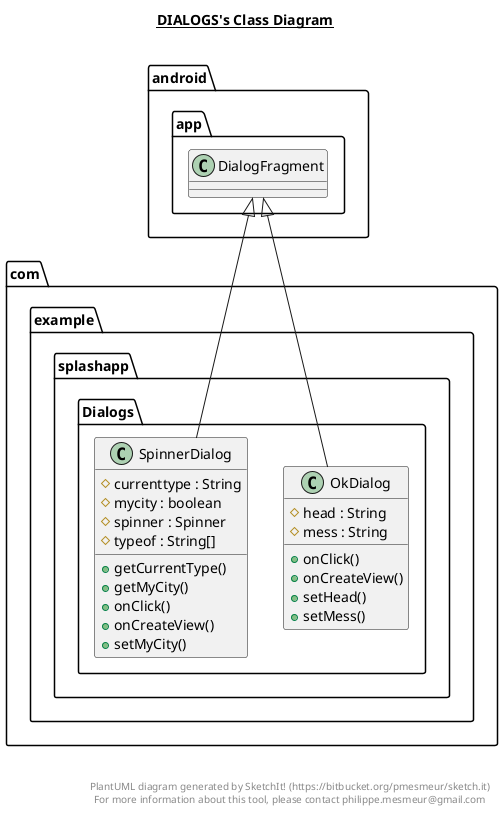 @startuml

title __DIALOGS's Class Diagram__\n

  namespace com.example.splashapp {
    namespace Dialogs {
      class com.example.splashapp.Dialogs.OkDialog {
          # head : String
          # mess : String
          + onClick()
          + onCreateView()
          + setHead()
          + setMess()
      }
    }
  }
  

  namespace com.example.splashapp {
    namespace Dialogs {
      class com.example.splashapp.Dialogs.SpinnerDialog {
          # currenttype : String
          # mycity : boolean
          # spinner : Spinner
          # typeof : String[]
          + getCurrentType()
          + getMyCity()
          + onClick()
          + onCreateView()
          + setMyCity()
      }
    }
  }
  

  com.example.splashapp.Dialogs.OkDialog -up-|> android.app.DialogFragment
  com.example.splashapp.Dialogs.SpinnerDialog -up-|> android.app.DialogFragment


right footer


PlantUML diagram generated by SketchIt! (https://bitbucket.org/pmesmeur/sketch.it)
For more information about this tool, please contact philippe.mesmeur@gmail.com
endfooter

@enduml
